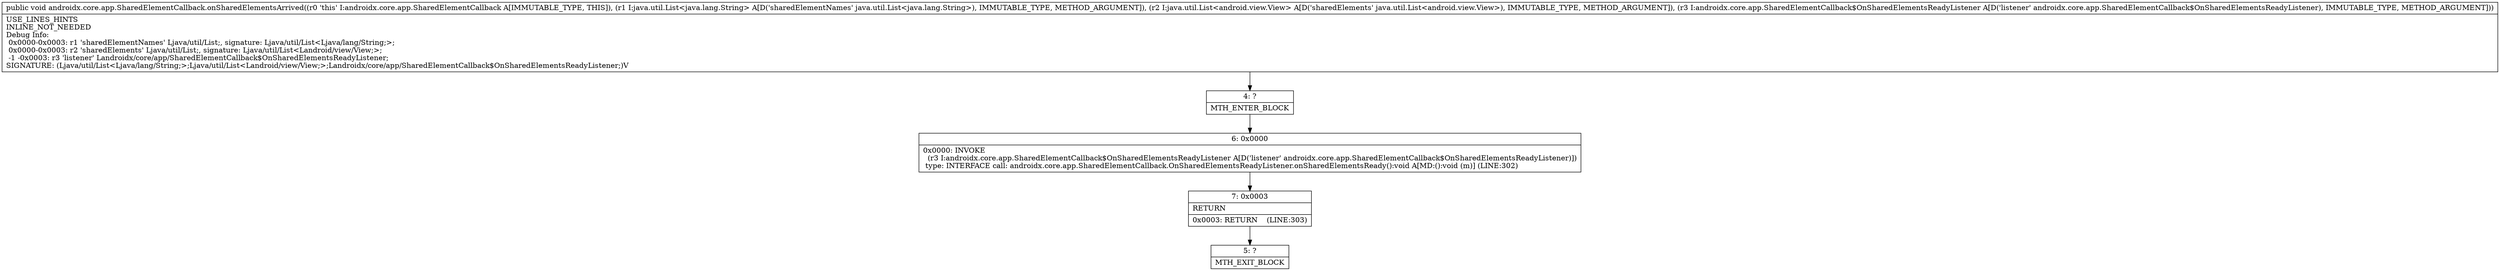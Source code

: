 digraph "CFG forandroidx.core.app.SharedElementCallback.onSharedElementsArrived(Ljava\/util\/List;Ljava\/util\/List;Landroidx\/core\/app\/SharedElementCallback$OnSharedElementsReadyListener;)V" {
Node_4 [shape=record,label="{4\:\ ?|MTH_ENTER_BLOCK\l}"];
Node_6 [shape=record,label="{6\:\ 0x0000|0x0000: INVOKE  \l  (r3 I:androidx.core.app.SharedElementCallback$OnSharedElementsReadyListener A[D('listener' androidx.core.app.SharedElementCallback$OnSharedElementsReadyListener)])\l type: INTERFACE call: androidx.core.app.SharedElementCallback.OnSharedElementsReadyListener.onSharedElementsReady():void A[MD:():void (m)] (LINE:302)\l}"];
Node_7 [shape=record,label="{7\:\ 0x0003|RETURN\l|0x0003: RETURN    (LINE:303)\l}"];
Node_5 [shape=record,label="{5\:\ ?|MTH_EXIT_BLOCK\l}"];
MethodNode[shape=record,label="{public void androidx.core.app.SharedElementCallback.onSharedElementsArrived((r0 'this' I:androidx.core.app.SharedElementCallback A[IMMUTABLE_TYPE, THIS]), (r1 I:java.util.List\<java.lang.String\> A[D('sharedElementNames' java.util.List\<java.lang.String\>), IMMUTABLE_TYPE, METHOD_ARGUMENT]), (r2 I:java.util.List\<android.view.View\> A[D('sharedElements' java.util.List\<android.view.View\>), IMMUTABLE_TYPE, METHOD_ARGUMENT]), (r3 I:androidx.core.app.SharedElementCallback$OnSharedElementsReadyListener A[D('listener' androidx.core.app.SharedElementCallback$OnSharedElementsReadyListener), IMMUTABLE_TYPE, METHOD_ARGUMENT]))  | USE_LINES_HINTS\lINLINE_NOT_NEEDED\lDebug Info:\l  0x0000\-0x0003: r1 'sharedElementNames' Ljava\/util\/List;, signature: Ljava\/util\/List\<Ljava\/lang\/String;\>;\l  0x0000\-0x0003: r2 'sharedElements' Ljava\/util\/List;, signature: Ljava\/util\/List\<Landroid\/view\/View;\>;\l  \-1 \-0x0003: r3 'listener' Landroidx\/core\/app\/SharedElementCallback$OnSharedElementsReadyListener;\lSIGNATURE: (Ljava\/util\/List\<Ljava\/lang\/String;\>;Ljava\/util\/List\<Landroid\/view\/View;\>;Landroidx\/core\/app\/SharedElementCallback$OnSharedElementsReadyListener;)V\l}"];
MethodNode -> Node_4;Node_4 -> Node_6;
Node_6 -> Node_7;
Node_7 -> Node_5;
}

